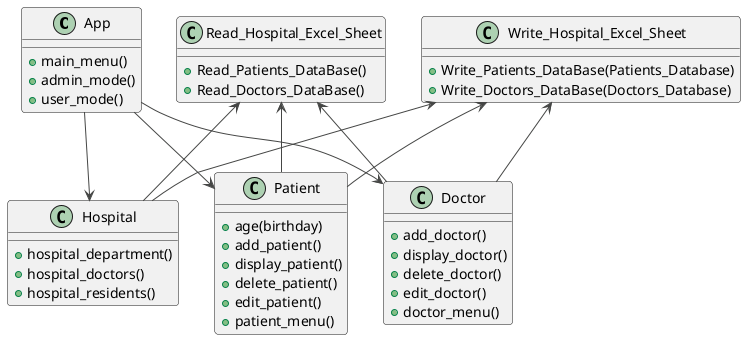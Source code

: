 @startuml
!theme vibrant
App --> Hospital
App --> Patient
App --> Doctor
Read_Hospital_Excel_Sheet <-- Hospital
Read_Hospital_Excel_Sheet <-- Doctor
Read_Hospital_Excel_Sheet <-- Patient
Write_Hospital_Excel_Sheet <-- Hospital
Write_Hospital_Excel_Sheet <-- Doctor
Write_Hospital_Excel_Sheet <-- Patient
App : +main_menu()
App : +admin_mode()
App : +user_mode()
Hospital : +hospital_department()
Hospital : +hospital_doctors()
Hospital : +hospital_residents()
Doctor : +add_doctor()
Doctor : +display_doctor()
Doctor : +delete_doctor()
Doctor : +edit_doctor()
Doctor : +doctor_menu()
Patient : +age(birthday)
Patient : +add_patient()
Patient : +display_patient()
Patient : +delete_patient()
Patient : +edit_patient()
Patient : +patient_menu()
Read_Hospital_Excel_Sheet : +Read_Patients_DataBase()
Read_Hospital_Excel_Sheet : +Read_Doctors_DataBase()
Write_Hospital_Excel_Sheet : +Write_Patients_DataBase(Patients_Database)
Write_Hospital_Excel_Sheet : +Write_Doctors_DataBase(Doctors_Database)
@enduml
